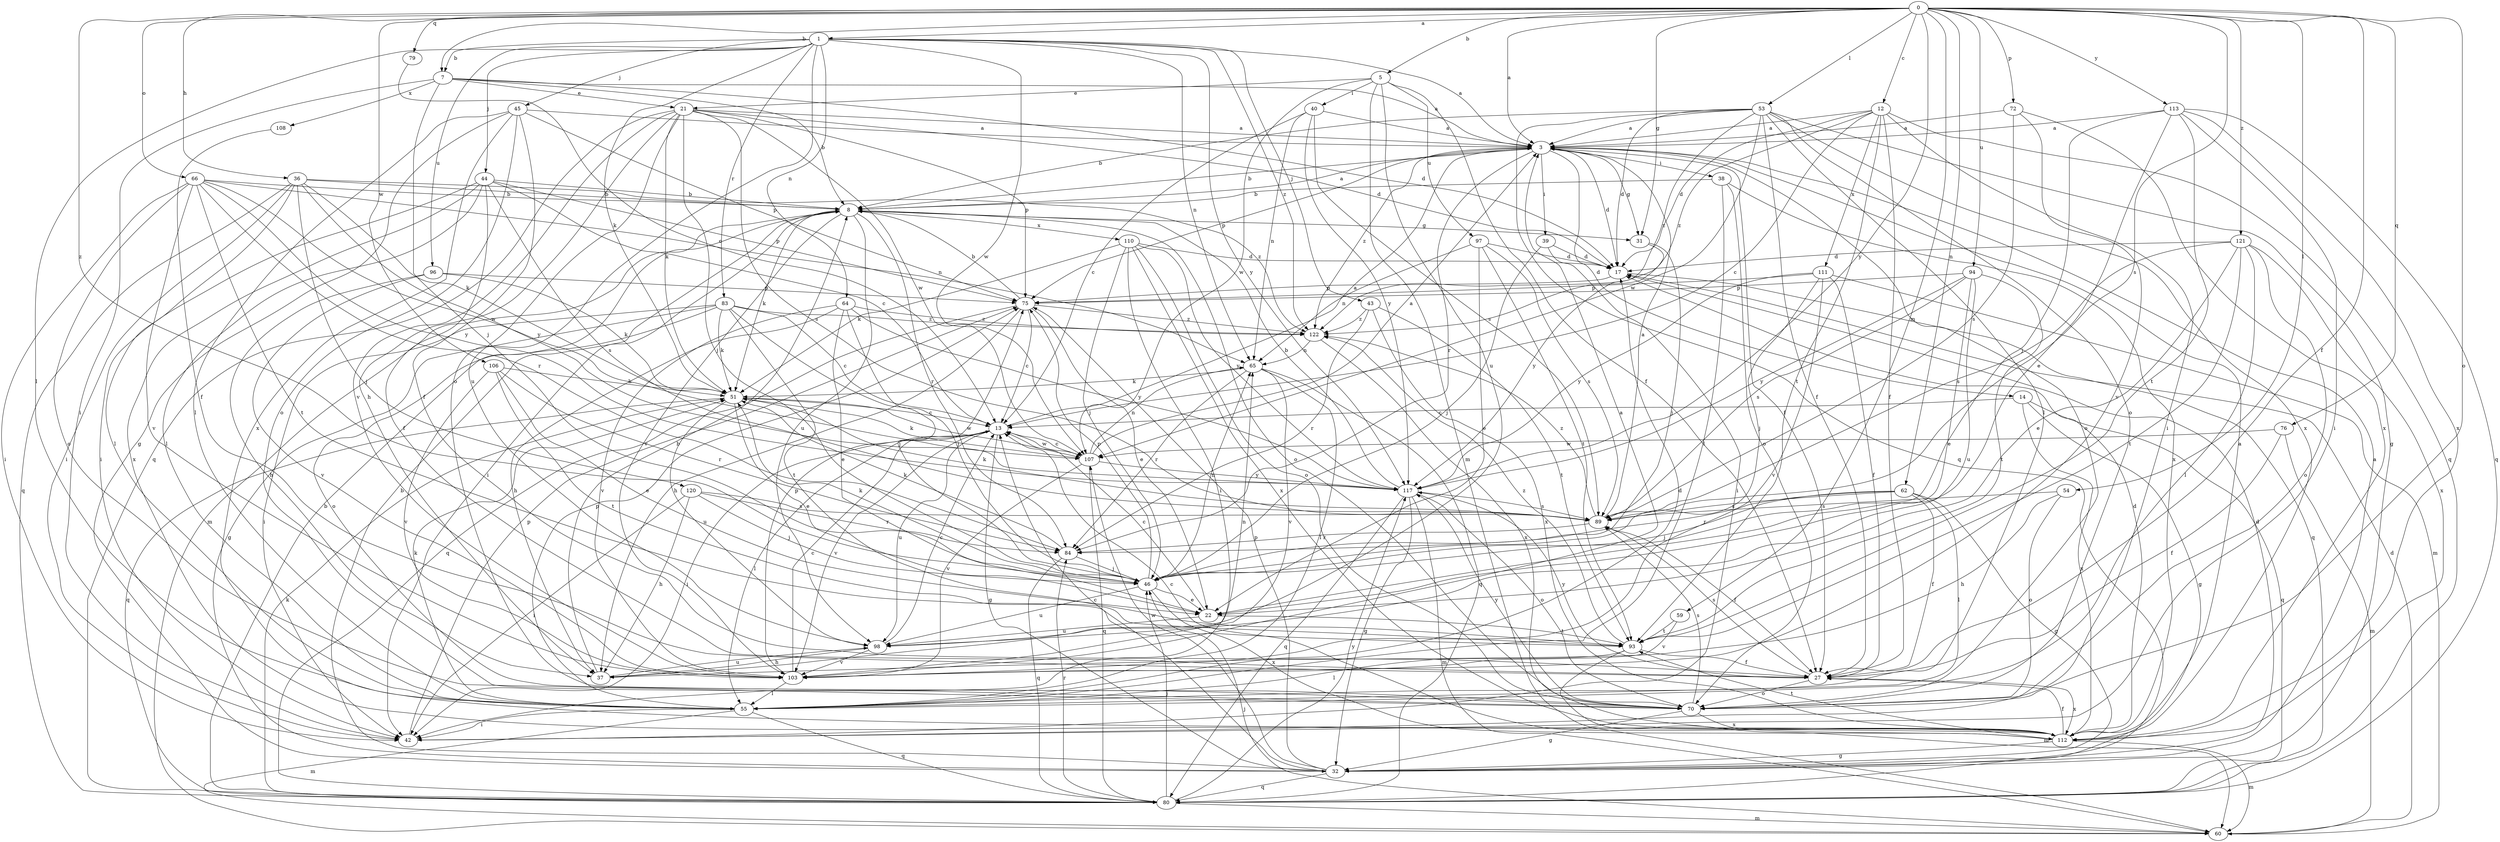 strict digraph  {
0;
1;
3;
5;
7;
8;
12;
13;
14;
17;
21;
22;
27;
31;
32;
36;
37;
38;
39;
40;
42;
43;
44;
45;
46;
51;
53;
54;
55;
59;
60;
62;
64;
65;
66;
70;
72;
75;
76;
79;
80;
83;
84;
89;
93;
94;
96;
97;
98;
103;
106;
107;
108;
110;
111;
112;
113;
117;
120;
121;
122;
0 -> 1  [label=a];
0 -> 3  [label=a];
0 -> 5  [label=b];
0 -> 7  [label=b];
0 -> 12  [label=c];
0 -> 27  [label=f];
0 -> 31  [label=g];
0 -> 36  [label=h];
0 -> 53  [label=l];
0 -> 54  [label=l];
0 -> 59  [label=m];
0 -> 62  [label=n];
0 -> 66  [label=o];
0 -> 70  [label=o];
0 -> 72  [label=p];
0 -> 76  [label=q];
0 -> 79  [label=q];
0 -> 89  [label=s];
0 -> 94  [label=u];
0 -> 106  [label=w];
0 -> 113  [label=y];
0 -> 117  [label=y];
0 -> 120  [label=z];
0 -> 121  [label=z];
1 -> 3  [label=a];
1 -> 7  [label=b];
1 -> 43  [label=j];
1 -> 44  [label=j];
1 -> 45  [label=j];
1 -> 51  [label=k];
1 -> 55  [label=l];
1 -> 64  [label=n];
1 -> 65  [label=n];
1 -> 70  [label=o];
1 -> 83  [label=r];
1 -> 96  [label=u];
1 -> 107  [label=w];
1 -> 117  [label=y];
1 -> 122  [label=z];
3 -> 8  [label=b];
3 -> 14  [label=d];
3 -> 17  [label=d];
3 -> 27  [label=f];
3 -> 31  [label=g];
3 -> 38  [label=i];
3 -> 39  [label=i];
3 -> 70  [label=o];
3 -> 75  [label=p];
3 -> 84  [label=r];
3 -> 122  [label=z];
5 -> 21  [label=e];
5 -> 27  [label=f];
5 -> 40  [label=i];
5 -> 60  [label=m];
5 -> 97  [label=u];
5 -> 98  [label=u];
5 -> 107  [label=w];
7 -> 3  [label=a];
7 -> 8  [label=b];
7 -> 17  [label=d];
7 -> 21  [label=e];
7 -> 42  [label=i];
7 -> 46  [label=j];
7 -> 108  [label=x];
8 -> 3  [label=a];
8 -> 31  [label=g];
8 -> 42  [label=i];
8 -> 51  [label=k];
8 -> 60  [label=m];
8 -> 70  [label=o];
8 -> 84  [label=r];
8 -> 98  [label=u];
8 -> 103  [label=v];
8 -> 110  [label=x];
12 -> 3  [label=a];
12 -> 13  [label=c];
12 -> 17  [label=d];
12 -> 27  [label=f];
12 -> 42  [label=i];
12 -> 80  [label=q];
12 -> 93  [label=t];
12 -> 111  [label=x];
12 -> 122  [label=z];
13 -> 3  [label=a];
13 -> 32  [label=g];
13 -> 42  [label=i];
13 -> 55  [label=l];
13 -> 98  [label=u];
13 -> 103  [label=v];
13 -> 107  [label=w];
14 -> 13  [label=c];
14 -> 32  [label=g];
14 -> 80  [label=q];
14 -> 112  [label=x];
17 -> 75  [label=p];
17 -> 80  [label=q];
21 -> 3  [label=a];
21 -> 17  [label=d];
21 -> 37  [label=h];
21 -> 46  [label=j];
21 -> 51  [label=k];
21 -> 75  [label=p];
21 -> 80  [label=q];
21 -> 89  [label=s];
21 -> 98  [label=u];
21 -> 103  [label=v];
21 -> 107  [label=w];
22 -> 13  [label=c];
22 -> 93  [label=t];
22 -> 98  [label=u];
27 -> 70  [label=o];
27 -> 89  [label=s];
27 -> 112  [label=x];
27 -> 117  [label=y];
31 -> 46  [label=j];
31 -> 117  [label=y];
32 -> 3  [label=a];
32 -> 8  [label=b];
32 -> 13  [label=c];
32 -> 17  [label=d];
32 -> 75  [label=p];
32 -> 80  [label=q];
32 -> 107  [label=w];
36 -> 8  [label=b];
36 -> 42  [label=i];
36 -> 46  [label=j];
36 -> 51  [label=k];
36 -> 55  [label=l];
36 -> 80  [label=q];
36 -> 117  [label=y];
36 -> 122  [label=z];
37 -> 8  [label=b];
37 -> 65  [label=n];
37 -> 98  [label=u];
38 -> 8  [label=b];
38 -> 55  [label=l];
38 -> 70  [label=o];
38 -> 112  [label=x];
39 -> 17  [label=d];
39 -> 42  [label=i];
39 -> 46  [label=j];
40 -> 3  [label=a];
40 -> 13  [label=c];
40 -> 65  [label=n];
40 -> 89  [label=s];
40 -> 117  [label=y];
42 -> 75  [label=p];
43 -> 84  [label=r];
43 -> 93  [label=t];
43 -> 112  [label=x];
43 -> 122  [label=z];
44 -> 8  [label=b];
44 -> 13  [label=c];
44 -> 27  [label=f];
44 -> 42  [label=i];
44 -> 55  [label=l];
44 -> 75  [label=p];
44 -> 89  [label=s];
44 -> 112  [label=x];
45 -> 3  [label=a];
45 -> 27  [label=f];
45 -> 32  [label=g];
45 -> 55  [label=l];
45 -> 70  [label=o];
45 -> 75  [label=p];
45 -> 112  [label=x];
46 -> 22  [label=e];
46 -> 51  [label=k];
46 -> 65  [label=n];
46 -> 75  [label=p];
46 -> 98  [label=u];
46 -> 112  [label=x];
51 -> 13  [label=c];
51 -> 22  [label=e];
51 -> 80  [label=q];
51 -> 98  [label=u];
51 -> 107  [label=w];
53 -> 3  [label=a];
53 -> 8  [label=b];
53 -> 17  [label=d];
53 -> 27  [label=f];
53 -> 32  [label=g];
53 -> 55  [label=l];
53 -> 70  [label=o];
53 -> 80  [label=q];
53 -> 107  [label=w];
53 -> 112  [label=x];
53 -> 122  [label=z];
54 -> 37  [label=h];
54 -> 70  [label=o];
54 -> 89  [label=s];
55 -> 17  [label=d];
55 -> 42  [label=i];
55 -> 51  [label=k];
55 -> 60  [label=m];
55 -> 75  [label=p];
55 -> 80  [label=q];
59 -> 93  [label=t];
59 -> 103  [label=v];
60 -> 17  [label=d];
60 -> 46  [label=j];
62 -> 27  [label=f];
62 -> 32  [label=g];
62 -> 46  [label=j];
62 -> 55  [label=l];
62 -> 84  [label=r];
62 -> 89  [label=s];
64 -> 22  [label=e];
64 -> 37  [label=h];
64 -> 46  [label=j];
64 -> 103  [label=v];
64 -> 117  [label=y];
64 -> 122  [label=z];
65 -> 51  [label=k];
65 -> 55  [label=l];
65 -> 80  [label=q];
65 -> 84  [label=r];
65 -> 103  [label=v];
66 -> 8  [label=b];
66 -> 42  [label=i];
66 -> 65  [label=n];
66 -> 70  [label=o];
66 -> 84  [label=r];
66 -> 93  [label=t];
66 -> 103  [label=v];
66 -> 107  [label=w];
66 -> 117  [label=y];
70 -> 32  [label=g];
70 -> 89  [label=s];
70 -> 112  [label=x];
70 -> 117  [label=y];
72 -> 3  [label=a];
72 -> 89  [label=s];
72 -> 103  [label=v];
72 -> 112  [label=x];
75 -> 8  [label=b];
75 -> 13  [label=c];
75 -> 22  [label=e];
75 -> 37  [label=h];
75 -> 80  [label=q];
75 -> 122  [label=z];
76 -> 27  [label=f];
76 -> 60  [label=m];
76 -> 107  [label=w];
79 -> 13  [label=c];
80 -> 8  [label=b];
80 -> 46  [label=j];
80 -> 51  [label=k];
80 -> 60  [label=m];
80 -> 84  [label=r];
80 -> 117  [label=y];
83 -> 13  [label=c];
83 -> 32  [label=g];
83 -> 42  [label=i];
83 -> 46  [label=j];
83 -> 51  [label=k];
83 -> 70  [label=o];
83 -> 93  [label=t];
83 -> 122  [label=z];
84 -> 46  [label=j];
84 -> 51  [label=k];
84 -> 80  [label=q];
89 -> 3  [label=a];
89 -> 27  [label=f];
89 -> 51  [label=k];
89 -> 84  [label=r];
89 -> 122  [label=z];
93 -> 27  [label=f];
93 -> 55  [label=l];
93 -> 60  [label=m];
93 -> 122  [label=z];
94 -> 22  [label=e];
94 -> 75  [label=p];
94 -> 89  [label=s];
94 -> 93  [label=t];
94 -> 98  [label=u];
94 -> 117  [label=y];
96 -> 37  [label=h];
96 -> 51  [label=k];
96 -> 75  [label=p];
96 -> 103  [label=v];
97 -> 17  [label=d];
97 -> 22  [label=e];
97 -> 65  [label=n];
97 -> 89  [label=s];
97 -> 93  [label=t];
98 -> 13  [label=c];
98 -> 37  [label=h];
98 -> 103  [label=v];
103 -> 3  [label=a];
103 -> 13  [label=c];
103 -> 55  [label=l];
103 -> 75  [label=p];
106 -> 22  [label=e];
106 -> 51  [label=k];
106 -> 84  [label=r];
106 -> 93  [label=t];
106 -> 103  [label=v];
107 -> 3  [label=a];
107 -> 13  [label=c];
107 -> 51  [label=k];
107 -> 65  [label=n];
107 -> 80  [label=q];
107 -> 103  [label=v];
107 -> 117  [label=y];
108 -> 27  [label=f];
110 -> 17  [label=d];
110 -> 42  [label=i];
110 -> 46  [label=j];
110 -> 51  [label=k];
110 -> 70  [label=o];
110 -> 112  [label=x];
110 -> 117  [label=y];
111 -> 27  [label=f];
111 -> 46  [label=j];
111 -> 60  [label=m];
111 -> 75  [label=p];
111 -> 103  [label=v];
111 -> 117  [label=y];
112 -> 3  [label=a];
112 -> 13  [label=c];
112 -> 17  [label=d];
112 -> 27  [label=f];
112 -> 32  [label=g];
112 -> 60  [label=m];
112 -> 93  [label=t];
113 -> 3  [label=a];
113 -> 22  [label=e];
113 -> 42  [label=i];
113 -> 46  [label=j];
113 -> 80  [label=q];
113 -> 93  [label=t];
113 -> 112  [label=x];
117 -> 8  [label=b];
117 -> 32  [label=g];
117 -> 60  [label=m];
117 -> 70  [label=o];
117 -> 80  [label=q];
117 -> 89  [label=s];
120 -> 37  [label=h];
120 -> 42  [label=i];
120 -> 46  [label=j];
120 -> 84  [label=r];
120 -> 89  [label=s];
121 -> 17  [label=d];
121 -> 22  [label=e];
121 -> 55  [label=l];
121 -> 70  [label=o];
121 -> 89  [label=s];
121 -> 93  [label=t];
121 -> 112  [label=x];
122 -> 65  [label=n];
122 -> 112  [label=x];
}
